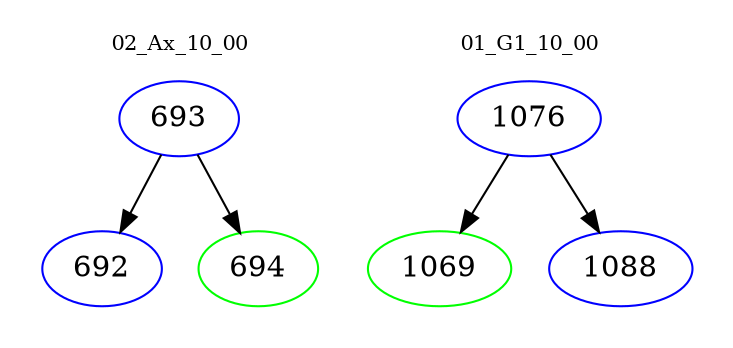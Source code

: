 digraph{
subgraph cluster_0 {
color = white
label = "02_Ax_10_00";
fontsize=10;
T0_693 [label="693", color="blue"]
T0_693 -> T0_692 [color="black"]
T0_692 [label="692", color="blue"]
T0_693 -> T0_694 [color="black"]
T0_694 [label="694", color="green"]
}
subgraph cluster_1 {
color = white
label = "01_G1_10_00";
fontsize=10;
T1_1076 [label="1076", color="blue"]
T1_1076 -> T1_1069 [color="black"]
T1_1069 [label="1069", color="green"]
T1_1076 -> T1_1088 [color="black"]
T1_1088 [label="1088", color="blue"]
}
}
